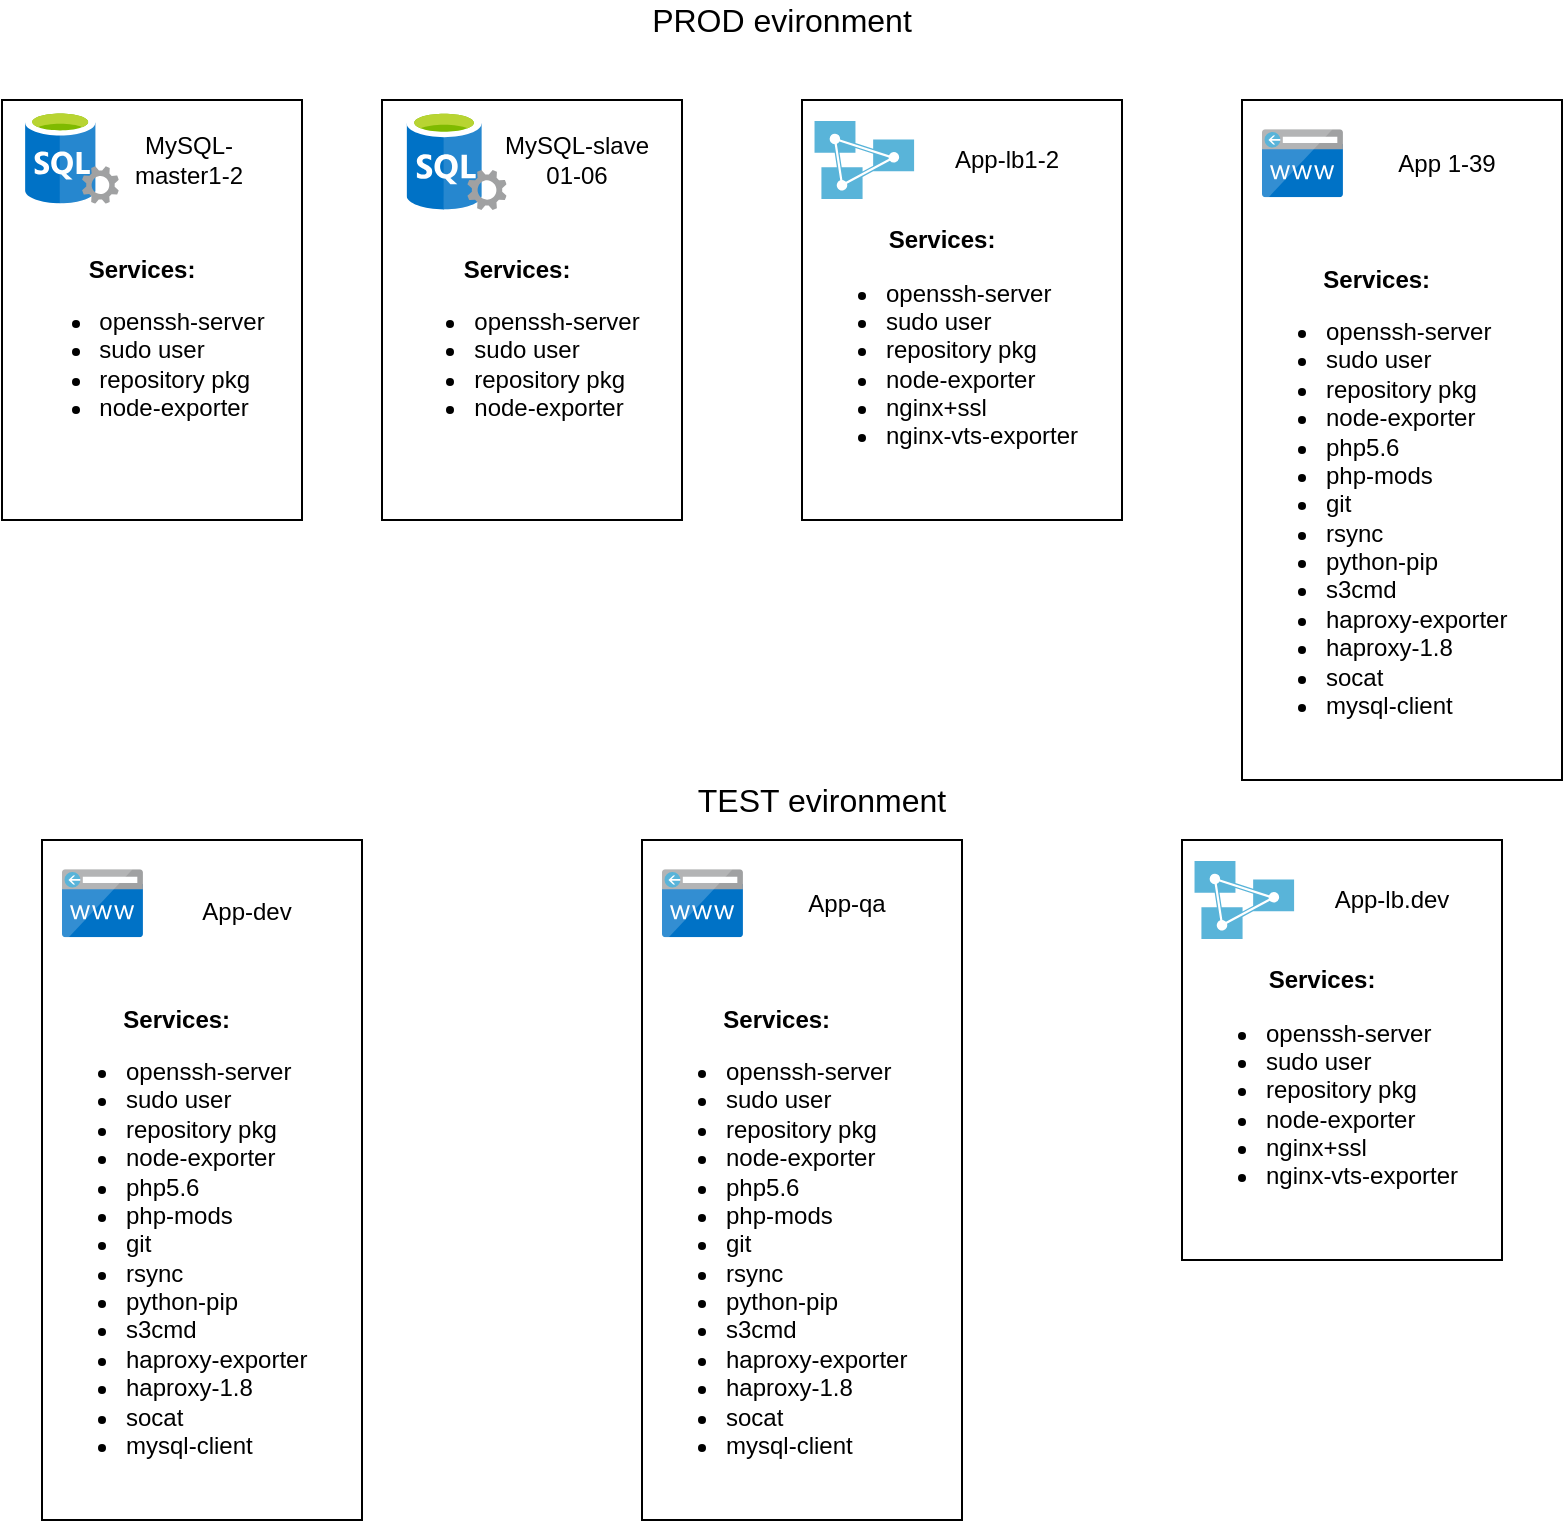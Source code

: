 <mxfile version="13.7.9" type="github">
  <diagram id="87G2VPsp4BeBKnsz9VbN" name="Page-1">
    <mxGraphModel dx="1483" dy="1948" grid="1" gridSize="10" guides="1" tooltips="1" connect="1" arrows="1" fold="1" page="1" pageScale="1" pageWidth="850" pageHeight="1100" math="0" shadow="0">
      <root>
        <mxCell id="0" />
        <mxCell id="1" parent="0" />
        <mxCell id="TxO9V5oW2vxMfPf_QTzL-10" value="" style="group" vertex="1" connectable="0" parent="1">
          <mxGeometry x="20" y="30" width="150" height="210" as="geometry" />
        </mxCell>
        <mxCell id="TxO9V5oW2vxMfPf_QTzL-25" value="" style="group" vertex="1" connectable="0" parent="TxO9V5oW2vxMfPf_QTzL-10">
          <mxGeometry x="-0.002" width="150.002" height="210" as="geometry" />
        </mxCell>
        <mxCell id="TxO9V5oW2vxMfPf_QTzL-3" value="" style="rounded=0;whiteSpace=wrap;html=1;" vertex="1" parent="TxO9V5oW2vxMfPf_QTzL-25">
          <mxGeometry x="0.002" width="150" height="210" as="geometry" />
        </mxCell>
        <mxCell id="TxO9V5oW2vxMfPf_QTzL-2" value="" style="aspect=fixed;html=1;points=[];align=center;image;fontSize=12;image=img/lib/mscae/SQL_Servers.svg;" vertex="1" parent="TxO9V5oW2vxMfPf_QTzL-25">
          <mxGeometry x="11.541" y="5" width="46.875" height="46.875" as="geometry" />
        </mxCell>
        <mxCell id="TxO9V5oW2vxMfPf_QTzL-5" value="MySQL-master1-2" style="text;html=1;strokeColor=none;fillColor=none;align=center;verticalAlign=middle;whiteSpace=wrap;rounded=0;" vertex="1" parent="TxO9V5oW2vxMfPf_QTzL-25">
          <mxGeometry x="60.002" y="20" width="66.92" height="20" as="geometry" />
        </mxCell>
        <mxCell id="TxO9V5oW2vxMfPf_QTzL-7" value="&lt;div&gt;&lt;b&gt;Services:&lt;/b&gt;&lt;br&gt;&lt;/div&gt;&lt;div align=&quot;left&quot;&gt;&lt;ul&gt;&lt;li&gt;openssh-server&lt;/li&gt;&lt;li&gt;sudo user&lt;/li&gt;&lt;li&gt;repository pkg&lt;/li&gt;&lt;li&gt;node-exporter&lt;/li&gt;&lt;/ul&gt;&lt;/div&gt;" style="text;html=1;strokeColor=none;fillColor=none;align=center;verticalAlign=middle;whiteSpace=wrap;rounded=0;" vertex="1" parent="TxO9V5oW2vxMfPf_QTzL-25">
          <mxGeometry y="60" width="140" height="130" as="geometry" />
        </mxCell>
        <mxCell id="TxO9V5oW2vxMfPf_QTzL-11" value="" style="group" vertex="1" connectable="0" parent="1">
          <mxGeometry x="170" y="30" width="160" height="210" as="geometry" />
        </mxCell>
        <mxCell id="TxO9V5oW2vxMfPf_QTzL-16" value="" style="group" vertex="1" connectable="0" parent="TxO9V5oW2vxMfPf_QTzL-11">
          <mxGeometry width="160" height="210" as="geometry" />
        </mxCell>
        <mxCell id="TxO9V5oW2vxMfPf_QTzL-24" value="" style="group" vertex="1" connectable="0" parent="TxO9V5oW2vxMfPf_QTzL-16">
          <mxGeometry x="39.998" width="150.002" height="210" as="geometry" />
        </mxCell>
        <mxCell id="TxO9V5oW2vxMfPf_QTzL-12" value="" style="rounded=0;whiteSpace=wrap;html=1;" vertex="1" parent="TxO9V5oW2vxMfPf_QTzL-24">
          <mxGeometry x="0.002" width="150" height="210" as="geometry" />
        </mxCell>
        <mxCell id="TxO9V5oW2vxMfPf_QTzL-13" value="" style="aspect=fixed;html=1;points=[];align=center;image;fontSize=12;image=img/lib/mscae/SQL_Servers.svg;" vertex="1" parent="TxO9V5oW2vxMfPf_QTzL-24">
          <mxGeometry x="12.31" y="5" width="50" height="50" as="geometry" />
        </mxCell>
        <mxCell id="TxO9V5oW2vxMfPf_QTzL-14" value="MySQL-slave 01-06" style="text;html=1;strokeColor=none;fillColor=none;align=center;verticalAlign=middle;whiteSpace=wrap;rounded=0;" vertex="1" parent="TxO9V5oW2vxMfPf_QTzL-24">
          <mxGeometry x="60.002" y="20" width="75.38" height="20" as="geometry" />
        </mxCell>
        <mxCell id="TxO9V5oW2vxMfPf_QTzL-15" value="&lt;div&gt;&lt;b&gt;Services:&lt;/b&gt;&lt;br&gt;&lt;/div&gt;&lt;div align=&quot;left&quot;&gt;&lt;ul&gt;&lt;li&gt;openssh-server&lt;/li&gt;&lt;li&gt;sudo user&lt;/li&gt;&lt;li&gt;repository pkg&lt;/li&gt;&lt;li&gt;node-exporter&lt;/li&gt;&lt;/ul&gt;&lt;/div&gt;" style="text;html=1;strokeColor=none;fillColor=none;align=center;verticalAlign=middle;whiteSpace=wrap;rounded=0;" vertex="1" parent="TxO9V5oW2vxMfPf_QTzL-24">
          <mxGeometry y="60" width="135.385" height="130" as="geometry" />
        </mxCell>
        <mxCell id="TxO9V5oW2vxMfPf_QTzL-17" value="" style="group" vertex="1" connectable="0" parent="1">
          <mxGeometry x="420" y="30" width="160" height="210" as="geometry" />
        </mxCell>
        <mxCell id="TxO9V5oW2vxMfPf_QTzL-18" value="" style="rounded=0;whiteSpace=wrap;html=1;" vertex="1" parent="TxO9V5oW2vxMfPf_QTzL-17">
          <mxGeometry width="160" height="210" as="geometry" />
        </mxCell>
        <mxCell id="TxO9V5oW2vxMfPf_QTzL-20" value="App-lb1-2" style="text;html=1;strokeColor=none;fillColor=none;align=center;verticalAlign=middle;whiteSpace=wrap;rounded=0;" vertex="1" parent="TxO9V5oW2vxMfPf_QTzL-17">
          <mxGeometry x="70" y="20" width="65.38" height="20" as="geometry" />
        </mxCell>
        <mxCell id="TxO9V5oW2vxMfPf_QTzL-21" value="&lt;div align=&quot;center&quot;&gt;&lt;b&gt;Services:&lt;/b&gt;&lt;br&gt;&lt;/div&gt;&lt;div align=&quot;left&quot;&gt;&lt;ul&gt;&lt;li&gt;openssh-server&lt;/li&gt;&lt;li&gt;sudo user&lt;/li&gt;&lt;li&gt;repository pkg&lt;/li&gt;&lt;li&gt;node-exporter&lt;/li&gt;&lt;li&gt;nginx+ssl&lt;/li&gt;&lt;li&gt;nginx-vts-exporter&lt;/li&gt;&lt;/ul&gt;&lt;/div&gt;" style="text;html=1;strokeColor=none;fillColor=none;align=left;verticalAlign=middle;whiteSpace=wrap;rounded=0;" vertex="1" parent="TxO9V5oW2vxMfPf_QTzL-17">
          <mxGeometry y="60" width="160" height="130" as="geometry" />
        </mxCell>
        <mxCell id="TxO9V5oW2vxMfPf_QTzL-22" value="" style="aspect=fixed;html=1;points=[];align=center;image;fontSize=12;image=img/lib/mscae/Analysis_Services.svg;" vertex="1" parent="TxO9V5oW2vxMfPf_QTzL-17">
          <mxGeometry x="6.154" y="10.5" width="50" height="39" as="geometry" />
        </mxCell>
        <mxCell id="TxO9V5oW2vxMfPf_QTzL-26" value="" style="group" vertex="1" connectable="0" parent="1">
          <mxGeometry x="640" y="30" width="160" height="340" as="geometry" />
        </mxCell>
        <mxCell id="TxO9V5oW2vxMfPf_QTzL-27" value="" style="rounded=0;whiteSpace=wrap;html=1;" vertex="1" parent="TxO9V5oW2vxMfPf_QTzL-26">
          <mxGeometry width="160" height="340" as="geometry" />
        </mxCell>
        <mxCell id="TxO9V5oW2vxMfPf_QTzL-28" value="App 1-39" style="text;html=1;strokeColor=none;fillColor=none;align=center;verticalAlign=middle;whiteSpace=wrap;rounded=0;" vertex="1" parent="TxO9V5oW2vxMfPf_QTzL-26">
          <mxGeometry x="70" y="16.191" width="65.38" height="32.381" as="geometry" />
        </mxCell>
        <mxCell id="TxO9V5oW2vxMfPf_QTzL-29" value="&lt;div align=&quot;center&quot;&gt;&lt;b&gt;Services:&lt;/b&gt;&lt;br&gt;&lt;/div&gt;&lt;div align=&quot;left&quot;&gt;&lt;ul&gt;&lt;li&gt;openssh-server&lt;/li&gt;&lt;li&gt;sudo user&lt;/li&gt;&lt;li&gt;repository pkg&lt;/li&gt;&lt;li&gt;node-exporter&lt;/li&gt;&lt;li&gt;php5.6&lt;/li&gt;&lt;li&gt;php-mods&lt;/li&gt;&lt;li&gt;git&lt;/li&gt;&lt;li&gt;rsync&lt;/li&gt;&lt;li&gt;python-pip&lt;/li&gt;&lt;li&gt;s3cmd&lt;/li&gt;&lt;li&gt;haproxy-exporter&lt;/li&gt;&lt;li&gt;haproxy-1.8&lt;/li&gt;&lt;li&gt;socat&lt;/li&gt;&lt;li&gt;mysql-client&lt;br&gt;&lt;/li&gt;&lt;/ul&gt;&lt;/div&gt;" style="text;html=1;strokeColor=none;fillColor=none;align=left;verticalAlign=middle;whiteSpace=wrap;rounded=0;" vertex="1" parent="TxO9V5oW2vxMfPf_QTzL-26">
          <mxGeometry y="97.143" width="160" height="210.476" as="geometry" />
        </mxCell>
        <mxCell id="TxO9V5oW2vxMfPf_QTzL-31" value="" style="aspect=fixed;html=1;points=[];align=center;image;fontSize=12;image=img/lib/mscae/CustomDomain.svg;" vertex="1" parent="TxO9V5oW2vxMfPf_QTzL-26">
          <mxGeometry x="10" y="14.571" width="40.476" height="34" as="geometry" />
        </mxCell>
        <mxCell id="TxO9V5oW2vxMfPf_QTzL-33" value="&lt;font style=&quot;font-size: 16px&quot;&gt;PROD evironment&lt;/font&gt;" style="text;html=1;strokeColor=none;fillColor=none;align=center;verticalAlign=middle;whiteSpace=wrap;rounded=0;" vertex="1" parent="1">
          <mxGeometry x="310" y="-20" width="200" height="20" as="geometry" />
        </mxCell>
        <mxCell id="TxO9V5oW2vxMfPf_QTzL-34" value="&lt;font style=&quot;font-size: 16px&quot;&gt;TEST evironment&lt;/font&gt;" style="text;html=1;strokeColor=none;fillColor=none;align=center;verticalAlign=middle;whiteSpace=wrap;rounded=0;" vertex="1" parent="1">
          <mxGeometry x="330" y="370" width="200" height="20" as="geometry" />
        </mxCell>
        <mxCell id="TxO9V5oW2vxMfPf_QTzL-35" value="" style="group" vertex="1" connectable="0" parent="1">
          <mxGeometry x="40" y="400" width="160" height="340" as="geometry" />
        </mxCell>
        <mxCell id="TxO9V5oW2vxMfPf_QTzL-36" value="" style="rounded=0;whiteSpace=wrap;html=1;" vertex="1" parent="TxO9V5oW2vxMfPf_QTzL-35">
          <mxGeometry width="160" height="340" as="geometry" />
        </mxCell>
        <mxCell id="TxO9V5oW2vxMfPf_QTzL-37" value="App-dev" style="text;html=1;strokeColor=none;fillColor=none;align=center;verticalAlign=middle;whiteSpace=wrap;rounded=0;" vertex="1" parent="TxO9V5oW2vxMfPf_QTzL-35">
          <mxGeometry x="70" y="20.001" width="65.38" height="32.381" as="geometry" />
        </mxCell>
        <mxCell id="TxO9V5oW2vxMfPf_QTzL-38" value="&lt;div align=&quot;center&quot;&gt;&lt;b&gt;Services:&lt;/b&gt;&lt;br&gt;&lt;/div&gt;&lt;div align=&quot;left&quot;&gt;&lt;ul&gt;&lt;li&gt;openssh-server&lt;/li&gt;&lt;li&gt;sudo user&lt;/li&gt;&lt;li&gt;repository pkg&lt;/li&gt;&lt;li&gt;node-exporter&lt;/li&gt;&lt;li&gt;php5.6&lt;/li&gt;&lt;li&gt;php-mods&lt;/li&gt;&lt;li&gt;git&lt;/li&gt;&lt;li&gt;rsync&lt;/li&gt;&lt;li&gt;python-pip&lt;/li&gt;&lt;li&gt;s3cmd&lt;/li&gt;&lt;li&gt;haproxy-exporter&lt;/li&gt;&lt;li&gt;haproxy-1.8&lt;/li&gt;&lt;li&gt;socat&lt;/li&gt;&lt;li&gt;mysql-client&lt;br&gt;&lt;/li&gt;&lt;/ul&gt;&lt;/div&gt;" style="text;html=1;strokeColor=none;fillColor=none;align=left;verticalAlign=middle;whiteSpace=wrap;rounded=0;" vertex="1" parent="TxO9V5oW2vxMfPf_QTzL-35">
          <mxGeometry y="97.143" width="160" height="210.476" as="geometry" />
        </mxCell>
        <mxCell id="TxO9V5oW2vxMfPf_QTzL-39" value="" style="aspect=fixed;html=1;points=[];align=center;image;fontSize=12;image=img/lib/mscae/CustomDomain.svg;" vertex="1" parent="TxO9V5oW2vxMfPf_QTzL-35">
          <mxGeometry x="10" y="14.571" width="40.476" height="34" as="geometry" />
        </mxCell>
        <mxCell id="TxO9V5oW2vxMfPf_QTzL-40" value="" style="group" vertex="1" connectable="0" parent="1">
          <mxGeometry x="340" y="400" width="160" height="340" as="geometry" />
        </mxCell>
        <mxCell id="TxO9V5oW2vxMfPf_QTzL-41" value="" style="rounded=0;whiteSpace=wrap;html=1;" vertex="1" parent="TxO9V5oW2vxMfPf_QTzL-40">
          <mxGeometry width="160" height="340" as="geometry" />
        </mxCell>
        <mxCell id="TxO9V5oW2vxMfPf_QTzL-42" value="App-qa" style="text;html=1;strokeColor=none;fillColor=none;align=center;verticalAlign=middle;whiteSpace=wrap;rounded=0;" vertex="1" parent="TxO9V5oW2vxMfPf_QTzL-40">
          <mxGeometry x="70" y="15.381" width="65.38" height="32.381" as="geometry" />
        </mxCell>
        <mxCell id="TxO9V5oW2vxMfPf_QTzL-43" value="&lt;div align=&quot;center&quot;&gt;&lt;b&gt;Services:&lt;/b&gt;&lt;br&gt;&lt;/div&gt;&lt;div align=&quot;left&quot;&gt;&lt;ul&gt;&lt;li&gt;openssh-server&lt;/li&gt;&lt;li&gt;sudo user&lt;/li&gt;&lt;li&gt;repository pkg&lt;/li&gt;&lt;li&gt;node-exporter&lt;/li&gt;&lt;li&gt;php5.6&lt;/li&gt;&lt;li&gt;php-mods&lt;/li&gt;&lt;li&gt;git&lt;/li&gt;&lt;li&gt;rsync&lt;/li&gt;&lt;li&gt;python-pip&lt;/li&gt;&lt;li&gt;s3cmd&lt;/li&gt;&lt;li&gt;haproxy-exporter&lt;/li&gt;&lt;li&gt;haproxy-1.8&lt;/li&gt;&lt;li&gt;socat&lt;/li&gt;&lt;li&gt;mysql-client&lt;br&gt;&lt;/li&gt;&lt;/ul&gt;&lt;/div&gt;" style="text;html=1;strokeColor=none;fillColor=none;align=left;verticalAlign=middle;whiteSpace=wrap;rounded=0;" vertex="1" parent="TxO9V5oW2vxMfPf_QTzL-40">
          <mxGeometry y="97.143" width="160" height="210.476" as="geometry" />
        </mxCell>
        <mxCell id="TxO9V5oW2vxMfPf_QTzL-44" value="" style="aspect=fixed;html=1;points=[];align=center;image;fontSize=12;image=img/lib/mscae/CustomDomain.svg;" vertex="1" parent="TxO9V5oW2vxMfPf_QTzL-40">
          <mxGeometry x="10" y="14.571" width="40.476" height="34" as="geometry" />
        </mxCell>
        <mxCell id="TxO9V5oW2vxMfPf_QTzL-53" value="" style="group" vertex="1" connectable="0" parent="1">
          <mxGeometry x="610" y="400" width="160" height="210" as="geometry" />
        </mxCell>
        <mxCell id="TxO9V5oW2vxMfPf_QTzL-54" value="" style="rounded=0;whiteSpace=wrap;html=1;" vertex="1" parent="TxO9V5oW2vxMfPf_QTzL-53">
          <mxGeometry width="160" height="210" as="geometry" />
        </mxCell>
        <mxCell id="TxO9V5oW2vxMfPf_QTzL-55" value="App-lb.dev" style="text;html=1;strokeColor=none;fillColor=none;align=center;verticalAlign=middle;whiteSpace=wrap;rounded=0;" vertex="1" parent="TxO9V5oW2vxMfPf_QTzL-53">
          <mxGeometry x="70" y="20" width="70" height="20" as="geometry" />
        </mxCell>
        <mxCell id="TxO9V5oW2vxMfPf_QTzL-56" value="&lt;div align=&quot;center&quot;&gt;&lt;b&gt;Services:&lt;/b&gt;&lt;br&gt;&lt;/div&gt;&lt;div align=&quot;left&quot;&gt;&lt;ul&gt;&lt;li&gt;openssh-server&lt;/li&gt;&lt;li&gt;sudo user&lt;/li&gt;&lt;li&gt;repository pkg&lt;/li&gt;&lt;li&gt;node-exporter&lt;/li&gt;&lt;li&gt;nginx+ssl&lt;/li&gt;&lt;li&gt;nginx-vts-exporter&lt;/li&gt;&lt;/ul&gt;&lt;/div&gt;" style="text;html=1;strokeColor=none;fillColor=none;align=left;verticalAlign=middle;whiteSpace=wrap;rounded=0;" vertex="1" parent="TxO9V5oW2vxMfPf_QTzL-53">
          <mxGeometry y="60" width="160" height="130" as="geometry" />
        </mxCell>
        <mxCell id="TxO9V5oW2vxMfPf_QTzL-57" value="" style="aspect=fixed;html=1;points=[];align=center;image;fontSize=12;image=img/lib/mscae/Analysis_Services.svg;" vertex="1" parent="TxO9V5oW2vxMfPf_QTzL-53">
          <mxGeometry x="6.154" y="10.5" width="50" height="39" as="geometry" />
        </mxCell>
      </root>
    </mxGraphModel>
  </diagram>
</mxfile>
